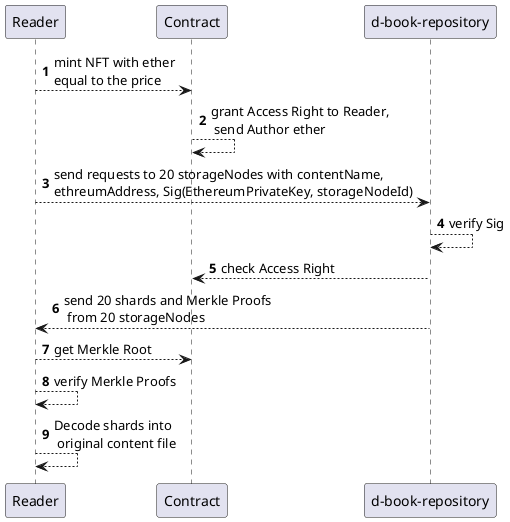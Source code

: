 @startuml
'https://plantuml.com/sequence-diagram

autonumber
Reader --> Contract: mint NFT with ether\nequal to the price
Contract --> Contract: grant Access Right to Reader, \n send Author ether
Reader --> "d-book-repository": send requests to 20 storageNodes with contentName, \nethreumAddress, Sig(EthereumPrivateKey, storageNodeId)
"d-book-repository" --> "d-book-repository": verify Sig
"d-book-repository" --> Contract: check Access Right
"d-book-repository" --> Reader: send 20 shards and Merkle Proofs \n from 20 storageNodes
Reader --> Contract: get Merkle Root
Reader --> Reader: verify Merkle Proofs
Reader --> Reader: Decode shards into \n original content file
@enduml
